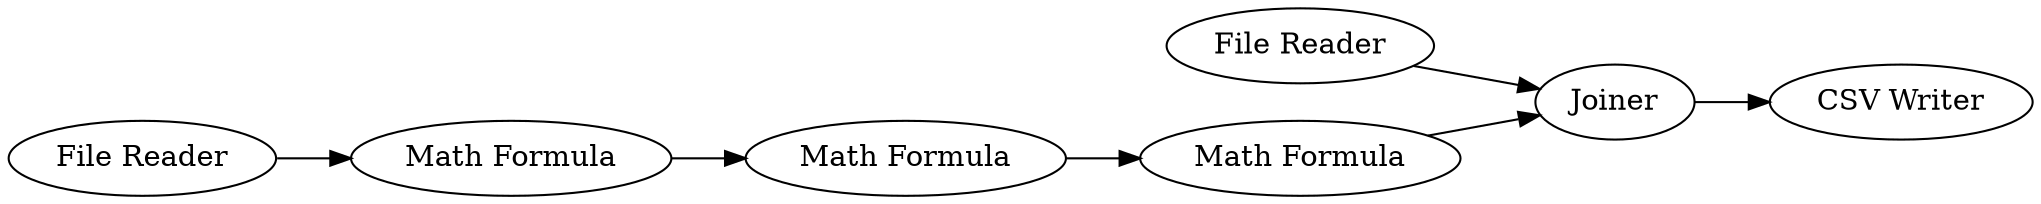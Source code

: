 digraph {
	3 -> 4
	5 -> 6
	1 -> 2
	2 -> 3
	6 -> 7
	4 -> 6
	5 [label="File Reader"]
	1 [label="File Reader"]
	7 [label="CSV Writer"]
	4 [label="Math Formula"]
	6 [label=Joiner]
	3 [label="Math Formula"]
	2 [label="Math Formula"]
	rankdir=LR
}

